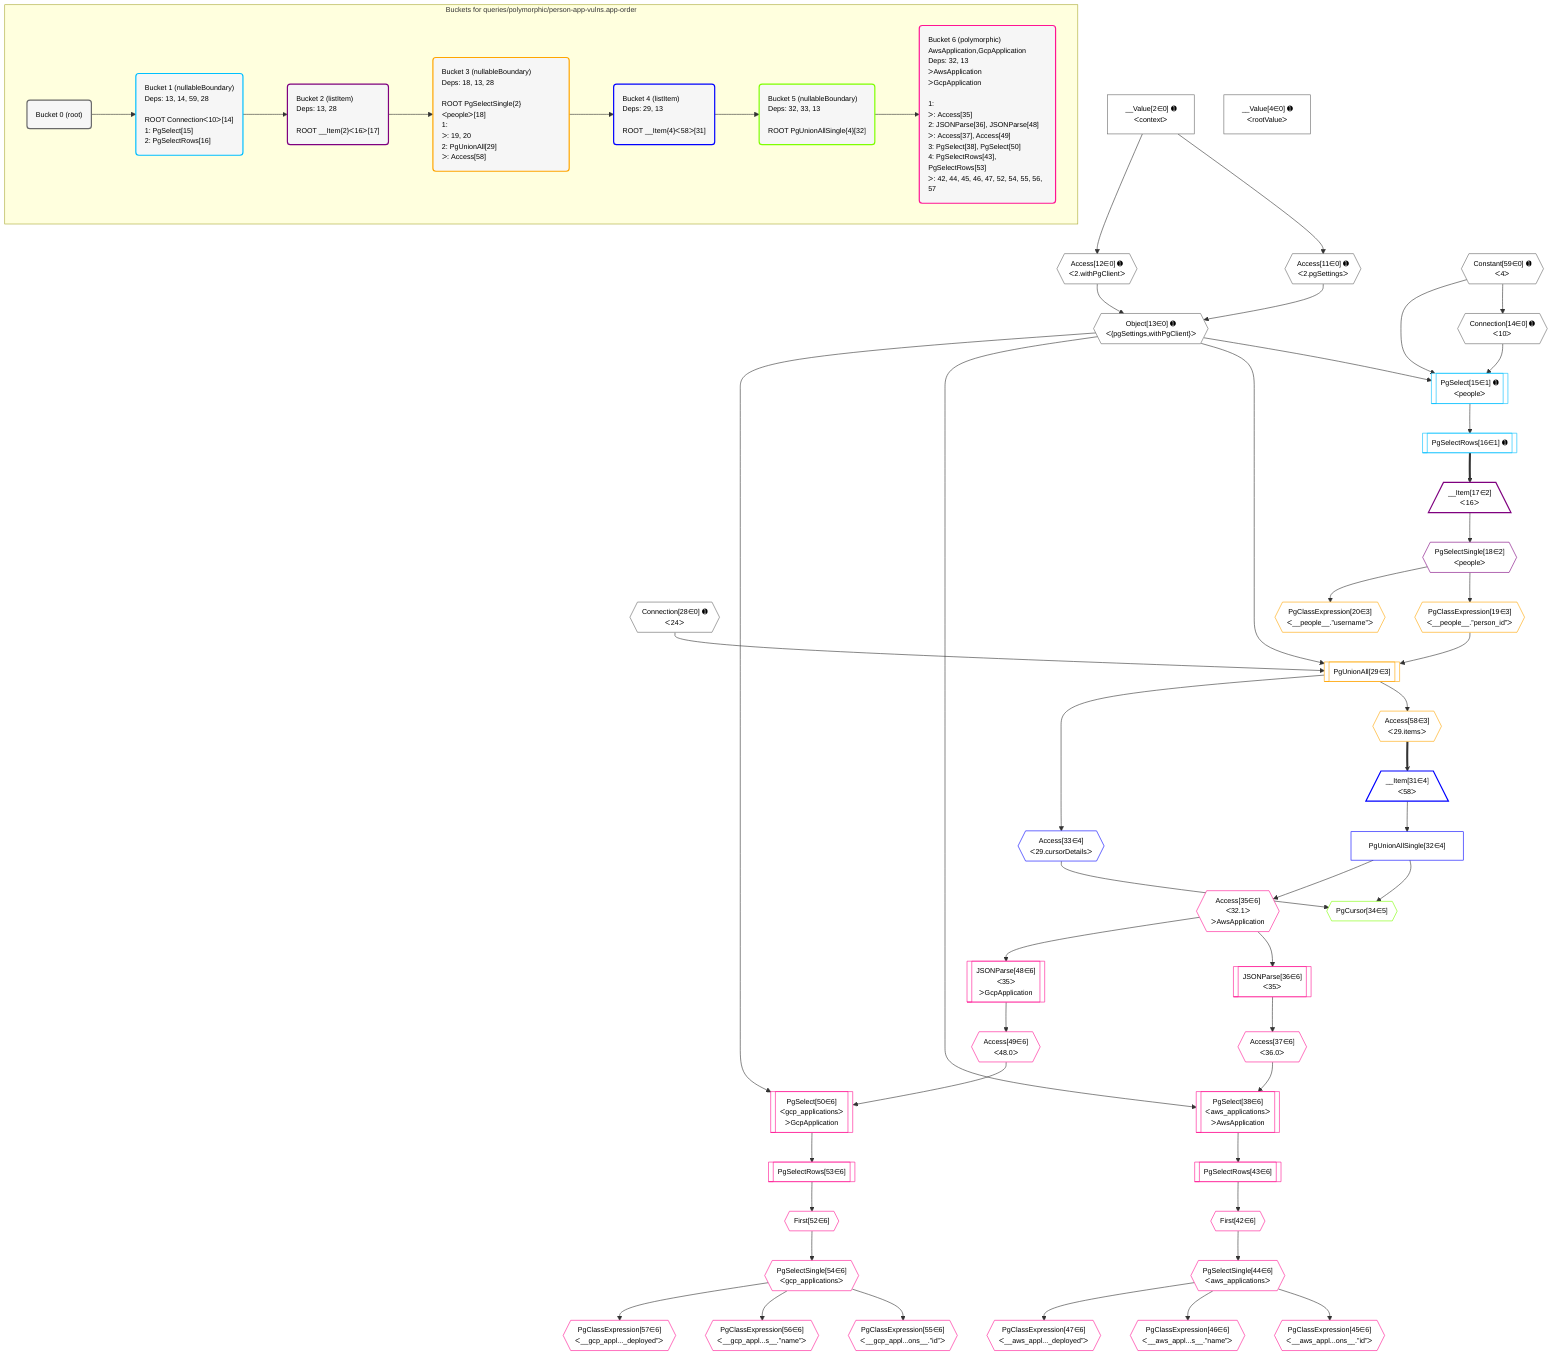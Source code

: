 %%{init: {'themeVariables': { 'fontSize': '12px'}}}%%
graph TD
    classDef path fill:#eee,stroke:#000,color:#000
    classDef plan fill:#fff,stroke-width:1px,color:#000
    classDef itemplan fill:#fff,stroke-width:2px,color:#000
    classDef unbatchedplan fill:#dff,stroke-width:1px,color:#000
    classDef sideeffectplan fill:#fcc,stroke-width:2px,color:#000
    classDef bucket fill:#f6f6f6,color:#000,stroke-width:2px,text-align:left


    %% plan dependencies
    Object13{{"Object[13∈0] ➊<br />ᐸ{pgSettings,withPgClient}ᐳ"}}:::plan
    Access11{{"Access[11∈0] ➊<br />ᐸ2.pgSettingsᐳ"}}:::plan
    Access12{{"Access[12∈0] ➊<br />ᐸ2.withPgClientᐳ"}}:::plan
    Access11 & Access12 --> Object13
    __Value2["__Value[2∈0] ➊<br />ᐸcontextᐳ"]:::plan
    __Value2 --> Access11
    __Value2 --> Access12
    Connection14{{"Connection[14∈0] ➊<br />ᐸ10ᐳ"}}:::plan
    Constant59{{"Constant[59∈0] ➊<br />ᐸ4ᐳ"}}:::plan
    Constant59 --> Connection14
    __Value4["__Value[4∈0] ➊<br />ᐸrootValueᐳ"]:::plan
    Connection28{{"Connection[28∈0] ➊<br />ᐸ24ᐳ"}}:::plan
    PgSelect15[["PgSelect[15∈1] ➊<br />ᐸpeopleᐳ"]]:::plan
    Object13 & Connection14 & Constant59 --> PgSelect15
    PgSelectRows16[["PgSelectRows[16∈1] ➊"]]:::plan
    PgSelect15 --> PgSelectRows16
    __Item17[/"__Item[17∈2]<br />ᐸ16ᐳ"\]:::itemplan
    PgSelectRows16 ==> __Item17
    PgSelectSingle18{{"PgSelectSingle[18∈2]<br />ᐸpeopleᐳ"}}:::plan
    __Item17 --> PgSelectSingle18
    PgUnionAll29[["PgUnionAll[29∈3]"]]:::plan
    PgClassExpression19{{"PgClassExpression[19∈3]<br />ᐸ__people__.”person_id”ᐳ"}}:::plan
    Object13 & PgClassExpression19 & Connection28 --> PgUnionAll29
    PgSelectSingle18 --> PgClassExpression19
    PgClassExpression20{{"PgClassExpression[20∈3]<br />ᐸ__people__.”username”ᐳ"}}:::plan
    PgSelectSingle18 --> PgClassExpression20
    Access58{{"Access[58∈3]<br />ᐸ29.itemsᐳ"}}:::plan
    PgUnionAll29 --> Access58
    __Item31[/"__Item[31∈4]<br />ᐸ58ᐳ"\]:::itemplan
    Access58 ==> __Item31
    PgUnionAllSingle32["PgUnionAllSingle[32∈4]"]:::plan
    __Item31 --> PgUnionAllSingle32
    Access33{{"Access[33∈4]<br />ᐸ29.cursorDetailsᐳ"}}:::plan
    PgUnionAll29 --> Access33
    PgCursor34{{"PgCursor[34∈5]"}}:::plan
    PgUnionAllSingle32 & Access33 --> PgCursor34
    PgSelect38[["PgSelect[38∈6]<br />ᐸaws_applicationsᐳ<br />ᐳAwsApplication"]]:::plan
    Access37{{"Access[37∈6]<br />ᐸ36.0ᐳ"}}:::plan
    Object13 & Access37 --> PgSelect38
    PgSelect50[["PgSelect[50∈6]<br />ᐸgcp_applicationsᐳ<br />ᐳGcpApplication"]]:::plan
    Access49{{"Access[49∈6]<br />ᐸ48.0ᐳ"}}:::plan
    Object13 & Access49 --> PgSelect50
    Access35{{"Access[35∈6]<br />ᐸ32.1ᐳ<br />ᐳAwsApplication"}}:::plan
    PgUnionAllSingle32 --> Access35
    JSONParse36[["JSONParse[36∈6]<br />ᐸ35ᐳ"]]:::plan
    Access35 --> JSONParse36
    JSONParse36 --> Access37
    First42{{"First[42∈6]"}}:::plan
    PgSelectRows43[["PgSelectRows[43∈6]"]]:::plan
    PgSelectRows43 --> First42
    PgSelect38 --> PgSelectRows43
    PgSelectSingle44{{"PgSelectSingle[44∈6]<br />ᐸaws_applicationsᐳ"}}:::plan
    First42 --> PgSelectSingle44
    PgClassExpression45{{"PgClassExpression[45∈6]<br />ᐸ__aws_appl...ons__.”id”ᐳ"}}:::plan
    PgSelectSingle44 --> PgClassExpression45
    PgClassExpression46{{"PgClassExpression[46∈6]<br />ᐸ__aws_appl...s__.”name”ᐳ"}}:::plan
    PgSelectSingle44 --> PgClassExpression46
    PgClassExpression47{{"PgClassExpression[47∈6]<br />ᐸ__aws_appl..._deployed”ᐳ"}}:::plan
    PgSelectSingle44 --> PgClassExpression47
    JSONParse48[["JSONParse[48∈6]<br />ᐸ35ᐳ<br />ᐳGcpApplication"]]:::plan
    Access35 --> JSONParse48
    JSONParse48 --> Access49
    First52{{"First[52∈6]"}}:::plan
    PgSelectRows53[["PgSelectRows[53∈6]"]]:::plan
    PgSelectRows53 --> First52
    PgSelect50 --> PgSelectRows53
    PgSelectSingle54{{"PgSelectSingle[54∈6]<br />ᐸgcp_applicationsᐳ"}}:::plan
    First52 --> PgSelectSingle54
    PgClassExpression55{{"PgClassExpression[55∈6]<br />ᐸ__gcp_appl...ons__.”id”ᐳ"}}:::plan
    PgSelectSingle54 --> PgClassExpression55
    PgClassExpression56{{"PgClassExpression[56∈6]<br />ᐸ__gcp_appl...s__.”name”ᐳ"}}:::plan
    PgSelectSingle54 --> PgClassExpression56
    PgClassExpression57{{"PgClassExpression[57∈6]<br />ᐸ__gcp_appl..._deployed”ᐳ"}}:::plan
    PgSelectSingle54 --> PgClassExpression57

    %% define steps

    subgraph "Buckets for queries/polymorphic/person-app-vulns.app-order"
    Bucket0("Bucket 0 (root)"):::bucket
    classDef bucket0 stroke:#696969
    class Bucket0,__Value2,__Value4,Access11,Access12,Object13,Connection14,Connection28,Constant59 bucket0
    Bucket1("Bucket 1 (nullableBoundary)<br />Deps: 13, 14, 59, 28<br /><br />ROOT Connectionᐸ10ᐳ[14]<br />1: PgSelect[15]<br />2: PgSelectRows[16]"):::bucket
    classDef bucket1 stroke:#00bfff
    class Bucket1,PgSelect15,PgSelectRows16 bucket1
    Bucket2("Bucket 2 (listItem)<br />Deps: 13, 28<br /><br />ROOT __Item{2}ᐸ16ᐳ[17]"):::bucket
    classDef bucket2 stroke:#7f007f
    class Bucket2,__Item17,PgSelectSingle18 bucket2
    Bucket3("Bucket 3 (nullableBoundary)<br />Deps: 18, 13, 28<br /><br />ROOT PgSelectSingle{2}ᐸpeopleᐳ[18]<br />1: <br />ᐳ: 19, 20<br />2: PgUnionAll[29]<br />ᐳ: Access[58]"):::bucket
    classDef bucket3 stroke:#ffa500
    class Bucket3,PgClassExpression19,PgClassExpression20,PgUnionAll29,Access58 bucket3
    Bucket4("Bucket 4 (listItem)<br />Deps: 29, 13<br /><br />ROOT __Item{4}ᐸ58ᐳ[31]"):::bucket
    classDef bucket4 stroke:#0000ff
    class Bucket4,__Item31,PgUnionAllSingle32,Access33 bucket4
    Bucket5("Bucket 5 (nullableBoundary)<br />Deps: 32, 33, 13<br /><br />ROOT PgUnionAllSingle{4}[32]"):::bucket
    classDef bucket5 stroke:#7fff00
    class Bucket5,PgCursor34 bucket5
    Bucket6("Bucket 6 (polymorphic)<br />AwsApplication,GcpApplication<br />Deps: 32, 13<br />ᐳAwsApplication<br />ᐳGcpApplication<br /><br />1: <br />ᐳ: Access[35]<br />2: JSONParse[36], JSONParse[48]<br />ᐳ: Access[37], Access[49]<br />3: PgSelect[38], PgSelect[50]<br />4: PgSelectRows[43], PgSelectRows[53]<br />ᐳ: 42, 44, 45, 46, 47, 52, 54, 55, 56, 57"):::bucket
    classDef bucket6 stroke:#ff1493
    class Bucket6,Access35,JSONParse36,Access37,PgSelect38,First42,PgSelectRows43,PgSelectSingle44,PgClassExpression45,PgClassExpression46,PgClassExpression47,JSONParse48,Access49,PgSelect50,First52,PgSelectRows53,PgSelectSingle54,PgClassExpression55,PgClassExpression56,PgClassExpression57 bucket6
    Bucket0 --> Bucket1
    Bucket1 --> Bucket2
    Bucket2 --> Bucket3
    Bucket3 --> Bucket4
    Bucket4 --> Bucket5
    Bucket5 --> Bucket6
    end